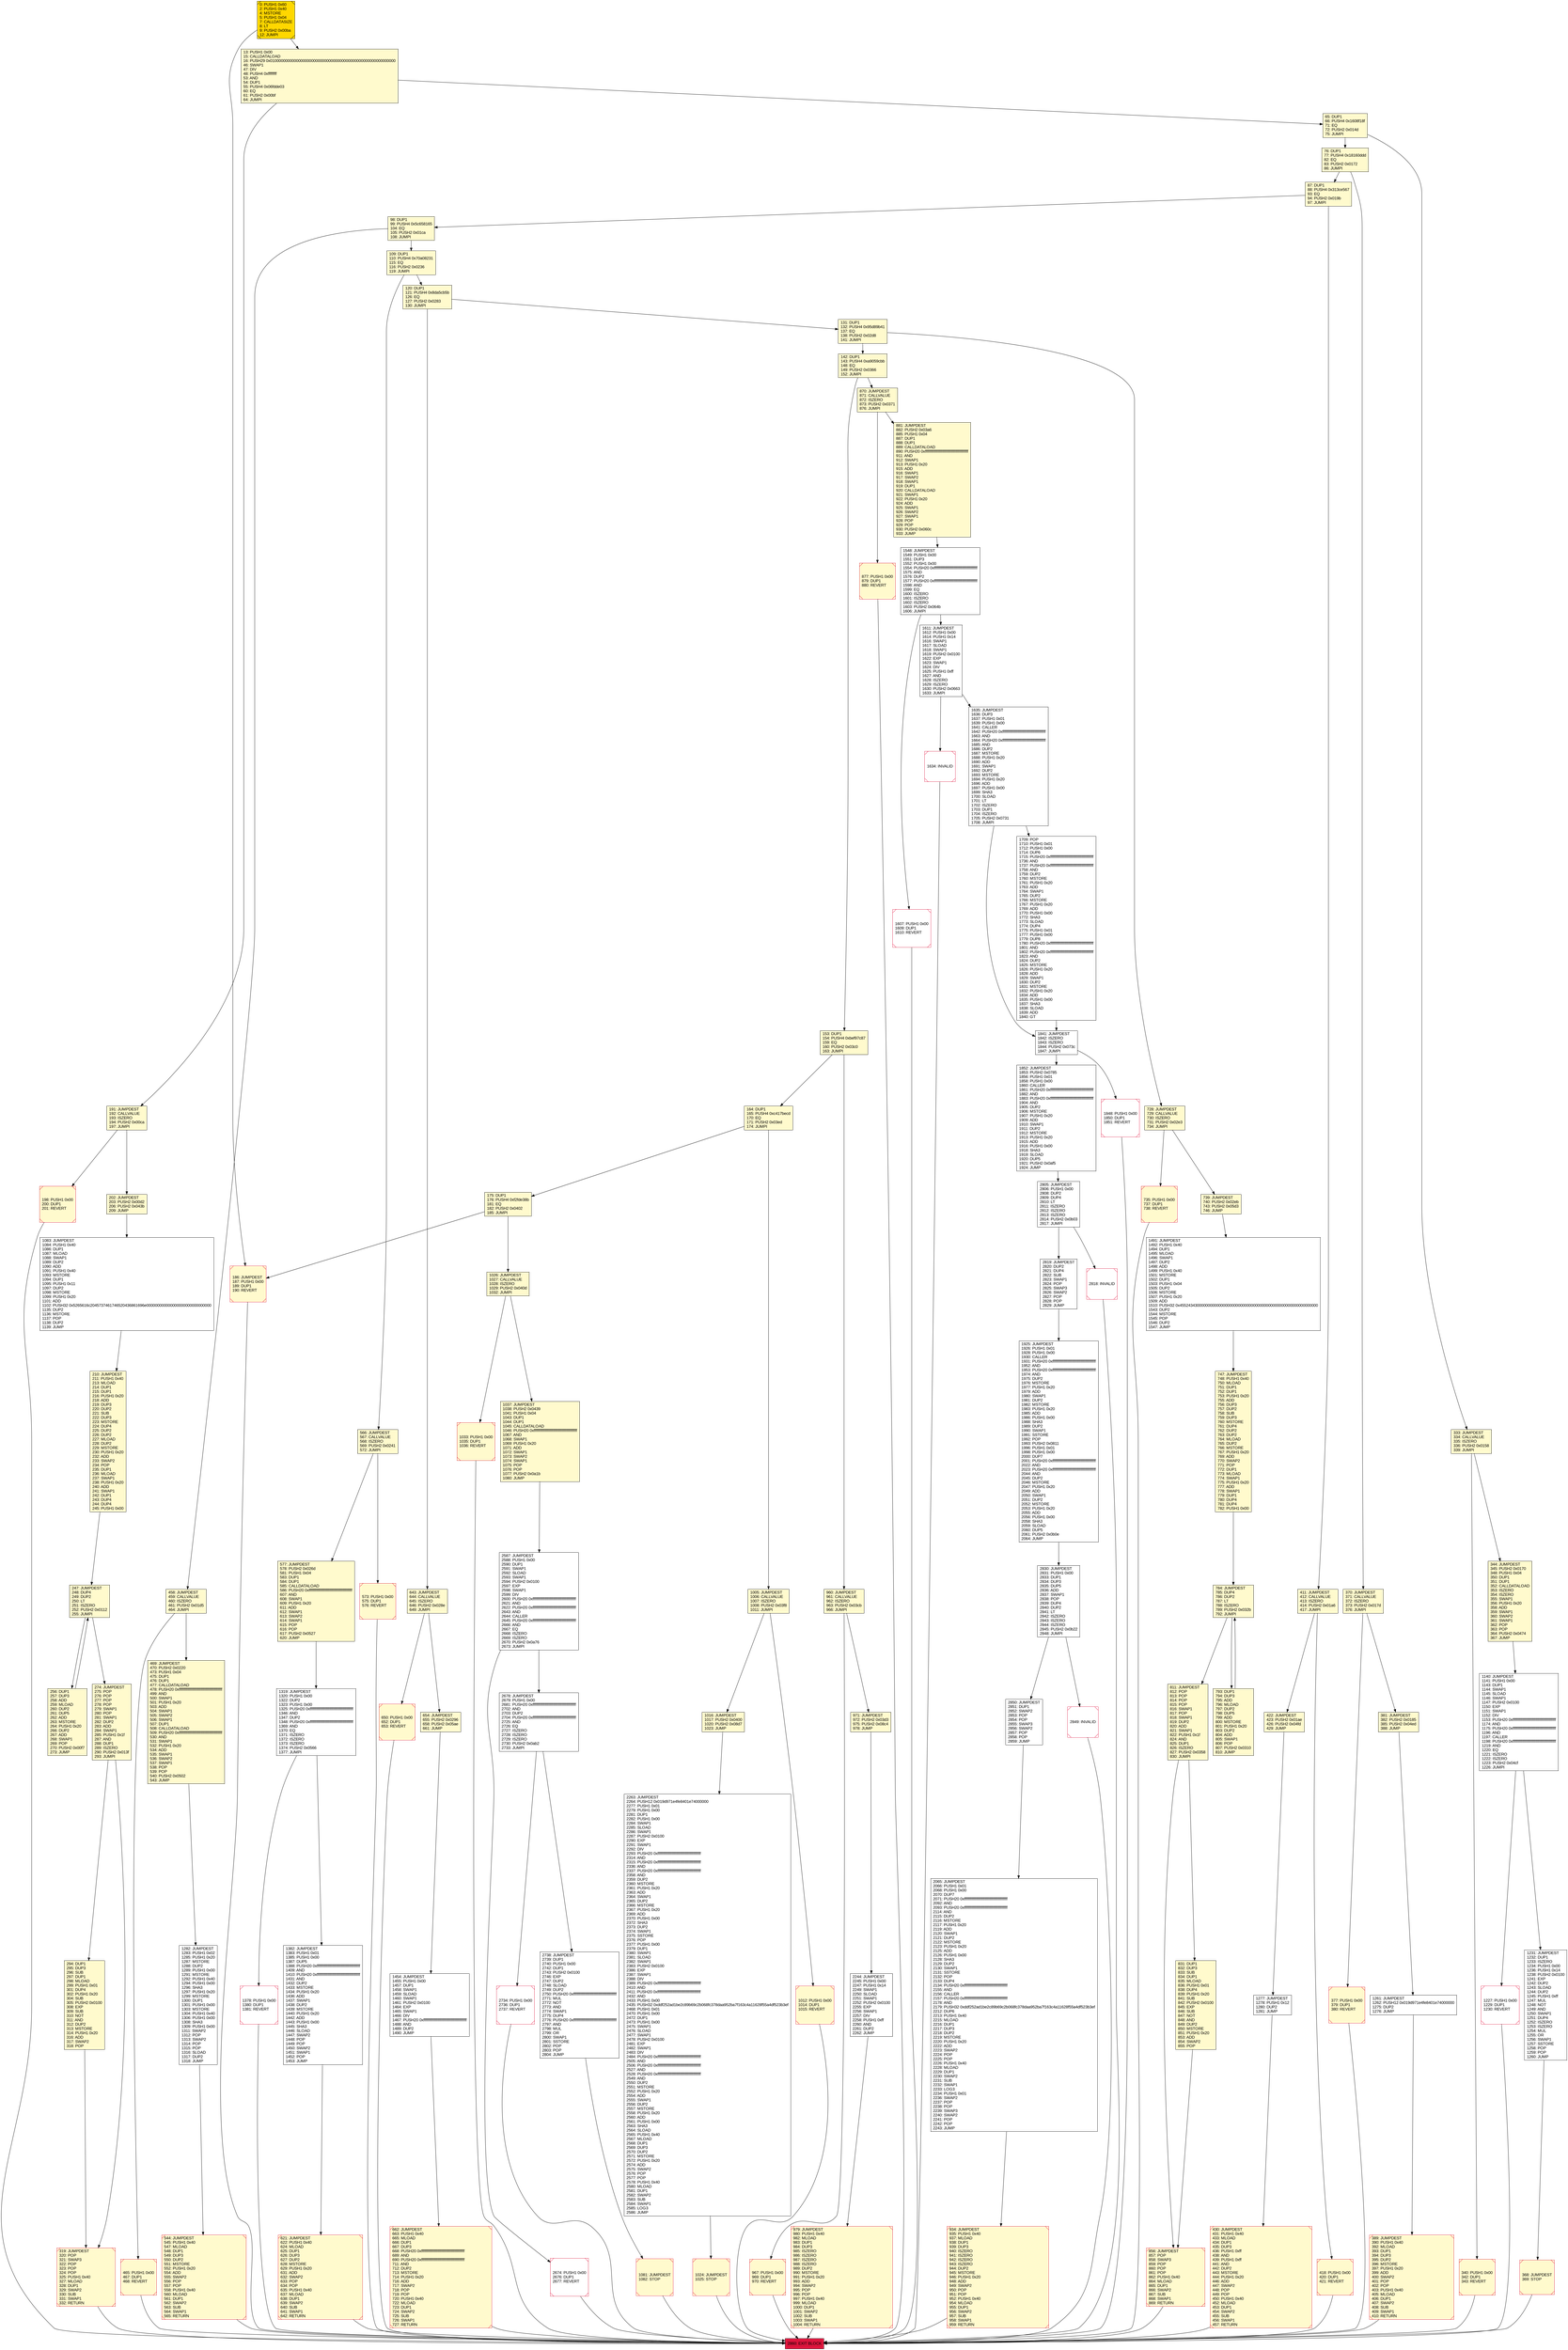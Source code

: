 digraph G {
bgcolor=transparent rankdir=UD;
node [shape=box style=filled color=black fillcolor=white fontname=arial fontcolor=black];
469 [label="469: JUMPDEST\l470: PUSH2 0x0220\l473: PUSH1 0x04\l475: DUP1\l476: DUP1\l477: CALLDATALOAD\l478: PUSH20 0xffffffffffffffffffffffffffffffffffffffff\l499: AND\l500: SWAP1\l501: PUSH1 0x20\l503: ADD\l504: SWAP1\l505: SWAP2\l506: SWAP1\l507: DUP1\l508: CALLDATALOAD\l509: PUSH20 0xffffffffffffffffffffffffffffffffffffffff\l530: AND\l531: SWAP1\l532: PUSH1 0x20\l534: ADD\l535: SWAP1\l536: SWAP2\l537: SWAP1\l538: POP\l539: POP\l540: PUSH2 0x0502\l543: JUMP\l" fillcolor=lemonchiffon ];
411 [label="411: JUMPDEST\l412: CALLVALUE\l413: ISZERO\l414: PUSH2 0x01a6\l417: JUMPI\l" fillcolor=lemonchiffon ];
418 [label="418: PUSH1 0x00\l420: DUP1\l421: REVERT\l" fillcolor=lemonchiffon shape=Msquare color=crimson ];
1491 [label="1491: JUMPDEST\l1492: PUSH1 0x40\l1494: DUP1\l1495: MLOAD\l1496: SWAP1\l1497: DUP2\l1498: ADD\l1499: PUSH1 0x40\l1501: MSTORE\l1502: DUP1\l1503: PUSH1 0x04\l1505: DUP2\l1506: MSTORE\l1507: PUSH1 0x20\l1509: ADD\l1510: PUSH32 0x4552434300000000000000000000000000000000000000000000000000000000\l1543: DUP2\l1544: MSTORE\l1545: POP\l1546: DUP2\l1547: JUMP\l" ];
153 [label="153: DUP1\l154: PUSH4 0xbef97c87\l159: EQ\l160: PUSH2 0x03c0\l163: JUMPI\l" fillcolor=lemonchiffon ];
2830 [label="2830: JUMPDEST\l2831: PUSH1 0x00\l2833: DUP1\l2834: DUP3\l2835: DUP5\l2836: ADD\l2837: SWAP1\l2838: POP\l2839: DUP4\l2840: DUP2\l2841: LT\l2842: ISZERO\l2843: ISZERO\l2844: ISZERO\l2845: PUSH2 0x0b22\l2848: JUMPI\l" ];
2734 [label="2734: PUSH1 0x00\l2736: DUP1\l2737: REVERT\l" shape=Msquare color=crimson ];
430 [label="430: JUMPDEST\l431: PUSH1 0x40\l433: MLOAD\l434: DUP1\l435: DUP3\l436: PUSH1 0xff\l438: AND\l439: PUSH1 0xff\l441: AND\l442: DUP2\l443: MSTORE\l444: PUSH1 0x20\l446: ADD\l447: SWAP2\l448: POP\l449: POP\l450: PUSH1 0x40\l452: MLOAD\l453: DUP1\l454: SWAP2\l455: SUB\l456: SWAP1\l457: RETURN\l" fillcolor=lemonchiffon shape=Msquare color=crimson ];
2244 [label="2244: JUMPDEST\l2245: PUSH1 0x00\l2247: PUSH1 0x14\l2249: SWAP1\l2250: SLOAD\l2251: SWAP1\l2252: PUSH2 0x0100\l2255: EXP\l2256: SWAP1\l2257: DIV\l2258: PUSH1 0xff\l2260: AND\l2261: DUP2\l2262: JUMP\l" ];
1635 [label="1635: JUMPDEST\l1636: DUP3\l1637: PUSH1 0x01\l1639: PUSH1 0x00\l1641: CALLER\l1642: PUSH20 0xffffffffffffffffffffffffffffffffffffffff\l1663: AND\l1664: PUSH20 0xffffffffffffffffffffffffffffffffffffffff\l1685: AND\l1686: DUP2\l1687: MSTORE\l1688: PUSH1 0x20\l1690: ADD\l1691: SWAP1\l1692: DUP2\l1693: MSTORE\l1694: PUSH1 0x20\l1696: ADD\l1697: PUSH1 0x00\l1699: SHA3\l1700: SLOAD\l1701: LT\l1702: ISZERO\l1703: DUP1\l1704: ISZERO\l1705: PUSH2 0x0731\l1708: JUMPI\l" ];
1548 [label="1548: JUMPDEST\l1549: PUSH1 0x00\l1551: DUP3\l1552: PUSH1 0x00\l1554: PUSH20 0xffffffffffffffffffffffffffffffffffffffff\l1575: AND\l1576: DUP2\l1577: PUSH20 0xffffffffffffffffffffffffffffffffffffffff\l1598: AND\l1599: EQ\l1600: ISZERO\l1601: ISZERO\l1602: ISZERO\l1603: PUSH2 0x064b\l1606: JUMPI\l" ];
1261 [label="1261: JUMPDEST\l1262: PUSH12 0x019d971e4fe8401e74000000\l1275: DUP2\l1276: JUMP\l" ];
247 [label="247: JUMPDEST\l248: DUP4\l249: DUP2\l250: LT\l251: ISZERO\l252: PUSH2 0x0112\l255: JUMPI\l" fillcolor=lemonchiffon ];
650 [label="650: PUSH1 0x00\l652: DUP1\l653: REVERT\l" fillcolor=lemonchiffon shape=Msquare color=crimson ];
2860 [label="2860: EXIT BLOCK\l" fillcolor=crimson ];
294 [label="294: DUP1\l295: DUP3\l296: SUB\l297: DUP1\l298: MLOAD\l299: PUSH1 0x01\l301: DUP4\l302: PUSH1 0x20\l304: SUB\l305: PUSH2 0x0100\l308: EXP\l309: SUB\l310: NOT\l311: AND\l312: DUP2\l313: MSTORE\l314: PUSH1 0x20\l316: ADD\l317: SWAP2\l318: POP\l" fillcolor=lemonchiffon ];
831 [label="831: DUP1\l832: DUP3\l833: SUB\l834: DUP1\l835: MLOAD\l836: PUSH1 0x01\l838: DUP4\l839: PUSH1 0x20\l841: SUB\l842: PUSH2 0x0100\l845: EXP\l846: SUB\l847: NOT\l848: AND\l849: DUP2\l850: MSTORE\l851: PUSH1 0x20\l853: ADD\l854: SWAP2\l855: POP\l" fillcolor=lemonchiffon ];
1005 [label="1005: JUMPDEST\l1006: CALLVALUE\l1007: ISZERO\l1008: PUSH2 0x03f8\l1011: JUMPI\l" fillcolor=lemonchiffon ];
1709 [label="1709: POP\l1710: PUSH1 0x01\l1712: PUSH1 0x00\l1714: DUP6\l1715: PUSH20 0xffffffffffffffffffffffffffffffffffffffff\l1736: AND\l1737: PUSH20 0xffffffffffffffffffffffffffffffffffffffff\l1758: AND\l1759: DUP2\l1760: MSTORE\l1761: PUSH1 0x20\l1763: ADD\l1764: SWAP1\l1765: DUP2\l1766: MSTORE\l1767: PUSH1 0x20\l1769: ADD\l1770: PUSH1 0x00\l1772: SHA3\l1773: SLOAD\l1774: DUP4\l1775: PUSH1 0x01\l1777: PUSH1 0x00\l1779: DUP8\l1780: PUSH20 0xffffffffffffffffffffffffffffffffffffffff\l1801: AND\l1802: PUSH20 0xffffffffffffffffffffffffffffffffffffffff\l1823: AND\l1824: DUP2\l1825: MSTORE\l1826: PUSH1 0x20\l1828: ADD\l1829: SWAP1\l1830: DUP2\l1831: MSTORE\l1832: PUSH1 0x20\l1834: ADD\l1835: PUSH1 0x00\l1837: SHA3\l1838: SLOAD\l1839: ADD\l1840: GT\l" ];
389 [label="389: JUMPDEST\l390: PUSH1 0x40\l392: MLOAD\l393: DUP1\l394: DUP3\l395: DUP2\l396: MSTORE\l397: PUSH1 0x20\l399: ADD\l400: SWAP2\l401: POP\l402: POP\l403: PUSH1 0x40\l405: MLOAD\l406: DUP1\l407: SWAP2\l408: SUB\l409: SWAP1\l410: RETURN\l" fillcolor=lemonchiffon shape=Msquare color=crimson ];
333 [label="333: JUMPDEST\l334: CALLVALUE\l335: ISZERO\l336: PUSH2 0x0158\l339: JUMPI\l" fillcolor=lemonchiffon ];
175 [label="175: DUP1\l176: PUSH4 0xf2fde38b\l181: EQ\l182: PUSH2 0x0402\l185: JUMPI\l" fillcolor=lemonchiffon ];
2819 [label="2819: JUMPDEST\l2820: DUP2\l2821: DUP4\l2822: SUB\l2823: SWAP1\l2824: POP\l2825: SWAP3\l2826: SWAP2\l2827: POP\l2828: POP\l2829: JUMP\l" ];
654 [label="654: JUMPDEST\l655: PUSH2 0x0296\l658: PUSH2 0x05ae\l661: JUMP\l" fillcolor=lemonchiffon ];
191 [label="191: JUMPDEST\l192: CALLVALUE\l193: ISZERO\l194: PUSH2 0x00ca\l197: JUMPI\l" fillcolor=lemonchiffon ];
65 [label="65: DUP1\l66: PUSH4 0x1608f18f\l71: EQ\l72: PUSH2 0x014d\l75: JUMPI\l" fillcolor=lemonchiffon ];
1140 [label="1140: JUMPDEST\l1141: PUSH1 0x00\l1143: DUP1\l1144: SWAP1\l1145: SLOAD\l1146: SWAP1\l1147: PUSH2 0x0100\l1150: EXP\l1151: SWAP1\l1152: DIV\l1153: PUSH20 0xffffffffffffffffffffffffffffffffffffffff\l1174: AND\l1175: PUSH20 0xffffffffffffffffffffffffffffffffffffffff\l1196: AND\l1197: CALLER\l1198: PUSH20 0xffffffffffffffffffffffffffffffffffffffff\l1219: AND\l1220: EQ\l1221: ISZERO\l1222: ISZERO\l1223: PUSH2 0x04cf\l1226: JUMPI\l" ];
2738 [label="2738: JUMPDEST\l2739: DUP1\l2740: PUSH1 0x00\l2742: DUP1\l2743: PUSH2 0x0100\l2746: EXP\l2747: DUP2\l2748: SLOAD\l2749: DUP2\l2750: PUSH20 0xffffffffffffffffffffffffffffffffffffffff\l2771: MUL\l2772: NOT\l2773: AND\l2774: SWAP1\l2775: DUP4\l2776: PUSH20 0xffffffffffffffffffffffffffffffffffffffff\l2797: AND\l2798: MUL\l2799: OR\l2800: SWAP1\l2801: SSTORE\l2802: POP\l2803: POP\l2804: JUMP\l" ];
2850 [label="2850: JUMPDEST\l2851: DUP1\l2852: SWAP2\l2853: POP\l2854: POP\l2855: SWAP3\l2856: SWAP2\l2857: POP\l2858: POP\l2859: JUMP\l" ];
422 [label="422: JUMPDEST\l423: PUSH2 0x01ae\l426: PUSH2 0x04fd\l429: JUMP\l" fillcolor=lemonchiffon ];
274 [label="274: JUMPDEST\l275: POP\l276: POP\l277: POP\l278: POP\l279: SWAP1\l280: POP\l281: SWAP1\l282: DUP2\l283: ADD\l284: SWAP1\l285: PUSH1 0x1f\l287: AND\l288: DUP1\l289: ISZERO\l290: PUSH2 0x013f\l293: JUMPI\l" fillcolor=lemonchiffon ];
881 [label="881: JUMPDEST\l882: PUSH2 0x03a6\l885: PUSH1 0x04\l887: DUP1\l888: DUP1\l889: CALLDATALOAD\l890: PUSH20 0xffffffffffffffffffffffffffffffffffffffff\l911: AND\l912: SWAP1\l913: PUSH1 0x20\l915: ADD\l916: SWAP1\l917: SWAP2\l918: SWAP1\l919: DUP1\l920: CALLDATALOAD\l921: SWAP1\l922: PUSH1 0x20\l924: ADD\l925: SWAP1\l926: SWAP2\l927: SWAP1\l928: POP\l929: POP\l930: PUSH2 0x060c\l933: JUMP\l" fillcolor=lemonchiffon ];
2587 [label="2587: JUMPDEST\l2588: PUSH1 0x00\l2590: DUP1\l2591: SWAP1\l2592: SLOAD\l2593: SWAP1\l2594: PUSH2 0x0100\l2597: EXP\l2598: SWAP1\l2599: DIV\l2600: PUSH20 0xffffffffffffffffffffffffffffffffffffffff\l2621: AND\l2622: PUSH20 0xffffffffffffffffffffffffffffffffffffffff\l2643: AND\l2644: CALLER\l2645: PUSH20 0xffffffffffffffffffffffffffffffffffffffff\l2666: AND\l2667: EQ\l2668: ISZERO\l2669: ISZERO\l2670: PUSH2 0x0a76\l2673: JUMPI\l" ];
1012 [label="1012: PUSH1 0x00\l1014: DUP1\l1015: REVERT\l" fillcolor=lemonchiffon shape=Msquare color=crimson ];
747 [label="747: JUMPDEST\l748: PUSH1 0x40\l750: MLOAD\l751: DUP1\l752: DUP1\l753: PUSH1 0x20\l755: ADD\l756: DUP3\l757: DUP2\l758: SUB\l759: DUP3\l760: MSTORE\l761: DUP4\l762: DUP2\l763: DUP2\l764: MLOAD\l765: DUP2\l766: MSTORE\l767: PUSH1 0x20\l769: ADD\l770: SWAP2\l771: POP\l772: DUP1\l773: MLOAD\l774: SWAP1\l775: PUSH1 0x20\l777: ADD\l778: SWAP1\l779: DUP1\l780: DUP4\l781: DUP4\l782: PUSH1 0x00\l" fillcolor=lemonchiffon ];
210 [label="210: JUMPDEST\l211: PUSH1 0x40\l213: MLOAD\l214: DUP1\l215: DUP1\l216: PUSH1 0x20\l218: ADD\l219: DUP3\l220: DUP2\l221: SUB\l222: DUP3\l223: MSTORE\l224: DUP4\l225: DUP2\l226: DUP2\l227: MLOAD\l228: DUP2\l229: MSTORE\l230: PUSH1 0x20\l232: ADD\l233: SWAP2\l234: POP\l235: DUP1\l236: MLOAD\l237: SWAP1\l238: PUSH1 0x20\l240: ADD\l241: SWAP1\l242: DUP1\l243: DUP4\l244: DUP4\l245: PUSH1 0x00\l" fillcolor=lemonchiffon ];
131 [label="131: DUP1\l132: PUSH4 0x95d89b41\l137: EQ\l138: PUSH2 0x02d8\l141: JUMPI\l" fillcolor=lemonchiffon ];
967 [label="967: PUSH1 0x00\l969: DUP1\l970: REVERT\l" fillcolor=lemonchiffon shape=Msquare color=crimson ];
643 [label="643: JUMPDEST\l644: CALLVALUE\l645: ISZERO\l646: PUSH2 0x028e\l649: JUMPI\l" fillcolor=lemonchiffon ];
198 [label="198: PUSH1 0x00\l200: DUP1\l201: REVERT\l" fillcolor=lemonchiffon shape=Msquare color=crimson ];
98 [label="98: DUP1\l99: PUSH4 0x5c658165\l104: EQ\l105: PUSH2 0x01ca\l108: JUMPI\l" fillcolor=lemonchiffon ];
784 [label="784: JUMPDEST\l785: DUP4\l786: DUP2\l787: LT\l788: ISZERO\l789: PUSH2 0x032b\l792: JUMPI\l" fillcolor=lemonchiffon ];
1227 [label="1227: PUSH1 0x00\l1229: DUP1\l1230: REVERT\l" shape=Msquare color=crimson ];
870 [label="870: JUMPDEST\l871: CALLVALUE\l872: ISZERO\l873: PUSH2 0x0371\l876: JUMPI\l" fillcolor=lemonchiffon ];
465 [label="465: PUSH1 0x00\l467: DUP1\l468: REVERT\l" fillcolor=lemonchiffon shape=Msquare color=crimson ];
1277 [label="1277: JUMPDEST\l1278: PUSH1 0x12\l1280: DUP2\l1281: JUMP\l" ];
1026 [label="1026: JUMPDEST\l1027: CALLVALUE\l1028: ISZERO\l1029: PUSH2 0x040d\l1032: JUMPI\l" fillcolor=lemonchiffon ];
1852 [label="1852: JUMPDEST\l1853: PUSH2 0x0785\l1856: PUSH1 0x01\l1858: PUSH1 0x00\l1860: CALLER\l1861: PUSH20 0xffffffffffffffffffffffffffffffffffffffff\l1882: AND\l1883: PUSH20 0xffffffffffffffffffffffffffffffffffffffff\l1904: AND\l1905: DUP2\l1906: MSTORE\l1907: PUSH1 0x20\l1909: ADD\l1910: SWAP1\l1911: DUP2\l1912: MSTORE\l1913: PUSH1 0x20\l1915: ADD\l1916: PUSH1 0x00\l1918: SHA3\l1919: SLOAD\l1920: DUP5\l1921: PUSH2 0x0af5\l1924: JUMP\l" ];
164 [label="164: DUP1\l165: PUSH4 0xc417becd\l170: EQ\l171: PUSH2 0x03ed\l174: JUMPI\l" fillcolor=lemonchiffon ];
1611 [label="1611: JUMPDEST\l1612: PUSH1 0x00\l1614: PUSH1 0x14\l1616: SWAP1\l1617: SLOAD\l1618: SWAP1\l1619: PUSH2 0x0100\l1622: EXP\l1623: SWAP1\l1624: DIV\l1625: PUSH1 0xff\l1627: AND\l1628: ISZERO\l1629: ISZERO\l1630: PUSH2 0x0663\l1633: JUMPI\l" ];
811 [label="811: JUMPDEST\l812: POP\l813: POP\l814: POP\l815: POP\l816: SWAP1\l817: POP\l818: SWAP1\l819: DUP2\l820: ADD\l821: SWAP1\l822: PUSH1 0x1f\l824: AND\l825: DUP1\l826: ISZERO\l827: PUSH2 0x0358\l830: JUMPI\l" fillcolor=lemonchiffon ];
735 [label="735: PUSH1 0x00\l737: DUP1\l738: REVERT\l" fillcolor=lemonchiffon shape=Msquare color=crimson ];
1083 [label="1083: JUMPDEST\l1084: PUSH1 0x40\l1086: DUP1\l1087: MLOAD\l1088: SWAP1\l1089: DUP2\l1090: ADD\l1091: PUSH1 0x40\l1093: MSTORE\l1094: DUP1\l1095: PUSH1 0x11\l1097: DUP2\l1098: MSTORE\l1099: PUSH1 0x20\l1101: ADD\l1102: PUSH32 0x5265616c2045737461746520436861696e000000000000000000000000000000\l1135: DUP2\l1136: MSTORE\l1137: POP\l1138: DUP2\l1139: JUMP\l" ];
120 [label="120: DUP1\l121: PUSH4 0x8da5cb5b\l126: EQ\l127: PUSH2 0x0283\l130: JUMPI\l" fillcolor=lemonchiffon ];
1319 [label="1319: JUMPDEST\l1320: PUSH1 0x00\l1322: DUP2\l1323: PUSH1 0x00\l1325: PUSH20 0xffffffffffffffffffffffffffffffffffffffff\l1346: AND\l1347: DUP2\l1348: PUSH20 0xffffffffffffffffffffffffffffffffffffffff\l1369: AND\l1370: EQ\l1371: ISZERO\l1372: ISZERO\l1373: ISZERO\l1374: PUSH2 0x0566\l1377: JUMPI\l" ];
960 [label="960: JUMPDEST\l961: CALLVALUE\l962: ISZERO\l963: PUSH2 0x03cb\l966: JUMPI\l" fillcolor=lemonchiffon ];
544 [label="544: JUMPDEST\l545: PUSH1 0x40\l547: MLOAD\l548: DUP1\l549: DUP3\l550: DUP2\l551: MSTORE\l552: PUSH1 0x20\l554: ADD\l555: SWAP2\l556: POP\l557: POP\l558: PUSH1 0x40\l560: MLOAD\l561: DUP1\l562: SWAP2\l563: SUB\l564: SWAP1\l565: RETURN\l" fillcolor=lemonchiffon shape=Msquare color=crimson ];
256 [label="256: DUP1\l257: DUP3\l258: ADD\l259: MLOAD\l260: DUP2\l261: DUP5\l262: ADD\l263: MSTORE\l264: PUSH1 0x20\l266: DUP2\l267: ADD\l268: SWAP1\l269: POP\l270: PUSH2 0x00f7\l273: JUMP\l" fillcolor=lemonchiffon ];
1024 [label="1024: JUMPDEST\l1025: STOP\l" fillcolor=lemonchiffon shape=Msquare color=crimson ];
1454 [label="1454: JUMPDEST\l1455: PUSH1 0x00\l1457: DUP1\l1458: SWAP1\l1459: SLOAD\l1460: SWAP1\l1461: PUSH2 0x0100\l1464: EXP\l1465: SWAP1\l1466: DIV\l1467: PUSH20 0xffffffffffffffffffffffffffffffffffffffff\l1488: AND\l1489: DUP2\l1490: JUMP\l" ];
1848 [label="1848: PUSH1 0x00\l1850: DUP1\l1851: REVERT\l" shape=Msquare color=crimson ];
934 [label="934: JUMPDEST\l935: PUSH1 0x40\l937: MLOAD\l938: DUP1\l939: DUP3\l940: ISZERO\l941: ISZERO\l942: ISZERO\l943: ISZERO\l944: DUP2\l945: MSTORE\l946: PUSH1 0x20\l948: ADD\l949: SWAP2\l950: POP\l951: POP\l952: PUSH1 0x40\l954: MLOAD\l955: DUP1\l956: SWAP2\l957: SUB\l958: SWAP1\l959: RETURN\l" fillcolor=lemonchiffon shape=Msquare color=crimson ];
381 [label="381: JUMPDEST\l382: PUSH2 0x0185\l385: PUSH2 0x04ed\l388: JUMP\l" fillcolor=lemonchiffon ];
573 [label="573: PUSH1 0x00\l575: DUP1\l576: REVERT\l" fillcolor=lemonchiffon shape=Msquare color=crimson ];
2849 [label="2849: INVALID\l" shape=Msquare color=crimson ];
2805 [label="2805: JUMPDEST\l2806: PUSH1 0x00\l2808: DUP2\l2809: DUP4\l2810: LT\l2811: ISZERO\l2812: ISZERO\l2813: ISZERO\l2814: PUSH2 0x0b03\l2817: JUMPI\l" ];
319 [label="319: JUMPDEST\l320: POP\l321: SWAP3\l322: POP\l323: POP\l324: POP\l325: PUSH1 0x40\l327: MLOAD\l328: DUP1\l329: SWAP2\l330: SUB\l331: SWAP1\l332: RETURN\l" fillcolor=lemonchiffon shape=Msquare color=crimson ];
1033 [label="1033: PUSH1 0x00\l1035: DUP1\l1036: REVERT\l" fillcolor=lemonchiffon shape=Msquare color=crimson ];
2065 [label="2065: JUMPDEST\l2066: PUSH1 0x01\l2068: PUSH1 0x00\l2070: DUP7\l2071: PUSH20 0xffffffffffffffffffffffffffffffffffffffff\l2092: AND\l2093: PUSH20 0xffffffffffffffffffffffffffffffffffffffff\l2114: AND\l2115: DUP2\l2116: MSTORE\l2117: PUSH1 0x20\l2119: ADD\l2120: SWAP1\l2121: DUP2\l2122: MSTORE\l2123: PUSH1 0x20\l2125: ADD\l2126: PUSH1 0x00\l2128: SHA3\l2129: DUP2\l2130: SWAP1\l2131: SSTORE\l2132: POP\l2133: DUP4\l2134: PUSH20 0xffffffffffffffffffffffffffffffffffffffff\l2155: AND\l2156: CALLER\l2157: PUSH20 0xffffffffffffffffffffffffffffffffffffffff\l2178: AND\l2179: PUSH32 0xddf252ad1be2c89b69c2b068fc378daa952ba7f163c4a11628f55a4df523b3ef\l2212: DUP6\l2213: PUSH1 0x40\l2215: MLOAD\l2216: DUP1\l2217: DUP3\l2218: DUP2\l2219: MSTORE\l2220: PUSH1 0x20\l2222: ADD\l2223: SWAP2\l2224: POP\l2225: POP\l2226: PUSH1 0x40\l2228: MLOAD\l2229: DUP1\l2230: SWAP2\l2231: SUB\l2232: SWAP1\l2233: LOG3\l2234: PUSH1 0x01\l2236: SWAP2\l2237: POP\l2238: POP\l2239: SWAP3\l2240: SWAP2\l2241: POP\l2242: POP\l2243: JUMP\l" ];
1081 [label="1081: JUMPDEST\l1082: STOP\l" fillcolor=lemonchiffon shape=Msquare color=crimson ];
1231 [label="1231: JUMPDEST\l1232: DUP1\l1233: ISZERO\l1234: PUSH1 0x00\l1236: PUSH1 0x14\l1238: PUSH2 0x0100\l1241: EXP\l1242: DUP2\l1243: SLOAD\l1244: DUP2\l1245: PUSH1 0xff\l1247: MUL\l1248: NOT\l1249: AND\l1250: SWAP1\l1251: DUP4\l1252: ISZERO\l1253: ISZERO\l1254: MUL\l1255: OR\l1256: SWAP1\l1257: SSTORE\l1258: POP\l1259: POP\l1260: JUMP\l" ];
566 [label="566: JUMPDEST\l567: CALLVALUE\l568: ISZERO\l569: PUSH2 0x0241\l572: JUMPI\l" fillcolor=lemonchiffon ];
13 [label="13: PUSH1 0x00\l15: CALLDATALOAD\l16: PUSH29 0x0100000000000000000000000000000000000000000000000000000000\l46: SWAP1\l47: DIV\l48: PUSH4 0xffffffff\l53: AND\l54: DUP1\l55: PUSH4 0x06fdde03\l60: EQ\l61: PUSH2 0x00bf\l64: JUMPI\l" fillcolor=lemonchiffon ];
87 [label="87: DUP1\l88: PUSH4 0x313ce567\l93: EQ\l94: PUSH2 0x019b\l97: JUMPI\l" fillcolor=lemonchiffon ];
739 [label="739: JUMPDEST\l740: PUSH2 0x02eb\l743: PUSH2 0x05d3\l746: JUMP\l" fillcolor=lemonchiffon ];
2818 [label="2818: INVALID\l" shape=Msquare color=crimson ];
186 [label="186: JUMPDEST\l187: PUSH1 0x00\l189: DUP1\l190: REVERT\l" fillcolor=lemonchiffon shape=Msquare color=crimson ];
1282 [label="1282: JUMPDEST\l1283: PUSH1 0x02\l1285: PUSH1 0x20\l1287: MSTORE\l1288: DUP2\l1289: PUSH1 0x00\l1291: MSTORE\l1292: PUSH1 0x40\l1294: PUSH1 0x00\l1296: SHA3\l1297: PUSH1 0x20\l1299: MSTORE\l1300: DUP1\l1301: PUSH1 0x00\l1303: MSTORE\l1304: PUSH1 0x40\l1306: PUSH1 0x00\l1308: SHA3\l1309: PUSH1 0x00\l1311: SWAP2\l1312: POP\l1313: SWAP2\l1314: POP\l1315: POP\l1316: SLOAD\l1317: DUP2\l1318: JUMP\l" ];
856 [label="856: JUMPDEST\l857: POP\l858: SWAP3\l859: POP\l860: POP\l861: POP\l862: PUSH1 0x40\l864: MLOAD\l865: DUP1\l866: SWAP2\l867: SUB\l868: SWAP1\l869: RETURN\l" fillcolor=lemonchiffon shape=Msquare color=crimson ];
1378 [label="1378: PUSH1 0x00\l1380: DUP1\l1381: REVERT\l" shape=Msquare color=crimson ];
662 [label="662: JUMPDEST\l663: PUSH1 0x40\l665: MLOAD\l666: DUP1\l667: DUP3\l668: PUSH20 0xffffffffffffffffffffffffffffffffffffffff\l689: AND\l690: PUSH20 0xffffffffffffffffffffffffffffffffffffffff\l711: AND\l712: DUP2\l713: MSTORE\l714: PUSH1 0x20\l716: ADD\l717: SWAP2\l718: POP\l719: POP\l720: PUSH1 0x40\l722: MLOAD\l723: DUP1\l724: SWAP2\l725: SUB\l726: SWAP1\l727: RETURN\l" fillcolor=lemonchiffon shape=Msquare color=crimson ];
1841 [label="1841: JUMPDEST\l1842: ISZERO\l1843: ISZERO\l1844: PUSH2 0x073c\l1847: JUMPI\l" ];
728 [label="728: JUMPDEST\l729: CALLVALUE\l730: ISZERO\l731: PUSH2 0x02e3\l734: JUMPI\l" fillcolor=lemonchiffon ];
2678 [label="2678: JUMPDEST\l2679: PUSH1 0x00\l2681: PUSH20 0xffffffffffffffffffffffffffffffffffffffff\l2702: AND\l2703: DUP2\l2704: PUSH20 0xffffffffffffffffffffffffffffffffffffffff\l2725: AND\l2726: EQ\l2727: ISZERO\l2728: ISZERO\l2729: ISZERO\l2730: PUSH2 0x0ab2\l2733: JUMPI\l" ];
877 [label="877: PUSH1 0x00\l879: DUP1\l880: REVERT\l" fillcolor=lemonchiffon shape=Msquare color=crimson ];
1925 [label="1925: JUMPDEST\l1926: PUSH1 0x01\l1928: PUSH1 0x00\l1930: CALLER\l1931: PUSH20 0xffffffffffffffffffffffffffffffffffffffff\l1952: AND\l1953: PUSH20 0xffffffffffffffffffffffffffffffffffffffff\l1974: AND\l1975: DUP2\l1976: MSTORE\l1977: PUSH1 0x20\l1979: ADD\l1980: SWAP1\l1981: DUP2\l1982: MSTORE\l1983: PUSH1 0x20\l1985: ADD\l1986: PUSH1 0x00\l1988: SHA3\l1989: DUP2\l1990: SWAP1\l1991: SSTORE\l1992: POP\l1993: PUSH2 0x0811\l1996: PUSH1 0x01\l1998: PUSH1 0x00\l2000: DUP7\l2001: PUSH20 0xffffffffffffffffffffffffffffffffffffffff\l2022: AND\l2023: PUSH20 0xffffffffffffffffffffffffffffffffffffffff\l2044: AND\l2045: DUP2\l2046: MSTORE\l2047: PUSH1 0x20\l2049: ADD\l2050: SWAP1\l2051: DUP2\l2052: MSTORE\l2053: PUSH1 0x20\l2055: ADD\l2056: PUSH1 0x00\l2058: SHA3\l2059: SLOAD\l2060: DUP5\l2061: PUSH2 0x0b0e\l2064: JUMP\l" ];
1382 [label="1382: JUMPDEST\l1383: PUSH1 0x01\l1385: PUSH1 0x00\l1387: DUP5\l1388: PUSH20 0xffffffffffffffffffffffffffffffffffffffff\l1409: AND\l1410: PUSH20 0xffffffffffffffffffffffffffffffffffffffff\l1431: AND\l1432: DUP2\l1433: MSTORE\l1434: PUSH1 0x20\l1436: ADD\l1437: SWAP1\l1438: DUP2\l1439: MSTORE\l1440: PUSH1 0x20\l1442: ADD\l1443: PUSH1 0x00\l1445: SHA3\l1446: SLOAD\l1447: SWAP2\l1448: POP\l1449: POP\l1450: SWAP2\l1451: SWAP1\l1452: POP\l1453: JUMP\l" ];
1016 [label="1016: JUMPDEST\l1017: PUSH2 0x0400\l1020: PUSH2 0x08d7\l1023: JUMP\l" fillcolor=lemonchiffon ];
2674 [label="2674: PUSH1 0x00\l2676: DUP1\l2677: REVERT\l" shape=Msquare color=crimson ];
76 [label="76: DUP1\l77: PUSH4 0x18160ddd\l82: EQ\l83: PUSH2 0x0172\l86: JUMPI\l" fillcolor=lemonchiffon ];
377 [label="377: PUSH1 0x00\l379: DUP1\l380: REVERT\l" fillcolor=lemonchiffon shape=Msquare color=crimson ];
1634 [label="1634: INVALID\l" shape=Msquare color=crimson ];
621 [label="621: JUMPDEST\l622: PUSH1 0x40\l624: MLOAD\l625: DUP1\l626: DUP3\l627: DUP2\l628: MSTORE\l629: PUSH1 0x20\l631: ADD\l632: SWAP2\l633: POP\l634: POP\l635: PUSH1 0x40\l637: MLOAD\l638: DUP1\l639: SWAP2\l640: SUB\l641: SWAP1\l642: RETURN\l" fillcolor=lemonchiffon shape=Msquare color=crimson ];
971 [label="971: JUMPDEST\l972: PUSH2 0x03d3\l975: PUSH2 0x08c4\l978: JUMP\l" fillcolor=lemonchiffon ];
1037 [label="1037: JUMPDEST\l1038: PUSH2 0x0439\l1041: PUSH1 0x04\l1043: DUP1\l1044: DUP1\l1045: CALLDATALOAD\l1046: PUSH20 0xffffffffffffffffffffffffffffffffffffffff\l1067: AND\l1068: SWAP1\l1069: PUSH1 0x20\l1071: ADD\l1072: SWAP1\l1073: SWAP2\l1074: SWAP1\l1075: POP\l1076: POP\l1077: PUSH2 0x0a1b\l1080: JUMP\l" fillcolor=lemonchiffon ];
370 [label="370: JUMPDEST\l371: CALLVALUE\l372: ISZERO\l373: PUSH2 0x017d\l376: JUMPI\l" fillcolor=lemonchiffon ];
142 [label="142: DUP1\l143: PUSH4 0xa9059cbb\l148: EQ\l149: PUSH2 0x0366\l152: JUMPI\l" fillcolor=lemonchiffon ];
368 [label="368: JUMPDEST\l369: STOP\l" fillcolor=lemonchiffon shape=Msquare color=crimson ];
793 [label="793: DUP1\l794: DUP3\l795: ADD\l796: MLOAD\l797: DUP2\l798: DUP5\l799: ADD\l800: MSTORE\l801: PUSH1 0x20\l803: DUP2\l804: ADD\l805: SWAP1\l806: POP\l807: PUSH2 0x0310\l810: JUMP\l" fillcolor=lemonchiffon ];
1607 [label="1607: PUSH1 0x00\l1609: DUP1\l1610: REVERT\l" shape=Msquare color=crimson ];
0 [label="0: PUSH1 0x60\l2: PUSH1 0x40\l4: MSTORE\l5: PUSH1 0x04\l7: CALLDATASIZE\l8: LT\l9: PUSH2 0x00ba\l12: JUMPI\l" fillcolor=lemonchiffon shape=Msquare fillcolor=gold ];
577 [label="577: JUMPDEST\l578: PUSH2 0x026d\l581: PUSH1 0x04\l583: DUP1\l584: DUP1\l585: CALLDATALOAD\l586: PUSH20 0xffffffffffffffffffffffffffffffffffffffff\l607: AND\l608: SWAP1\l609: PUSH1 0x20\l611: ADD\l612: SWAP1\l613: SWAP2\l614: SWAP1\l615: POP\l616: POP\l617: PUSH2 0x0527\l620: JUMP\l" fillcolor=lemonchiffon ];
2263 [label="2263: JUMPDEST\l2264: PUSH12 0x019d971e4fe8401e74000000\l2277: PUSH1 0x01\l2279: PUSH1 0x00\l2281: DUP1\l2282: PUSH1 0x00\l2284: SWAP1\l2285: SLOAD\l2286: SWAP1\l2287: PUSH2 0x0100\l2290: EXP\l2291: SWAP1\l2292: DIV\l2293: PUSH20 0xffffffffffffffffffffffffffffffffffffffff\l2314: AND\l2315: PUSH20 0xffffffffffffffffffffffffffffffffffffffff\l2336: AND\l2337: PUSH20 0xffffffffffffffffffffffffffffffffffffffff\l2358: AND\l2359: DUP2\l2360: MSTORE\l2361: PUSH1 0x20\l2363: ADD\l2364: SWAP1\l2365: DUP2\l2366: MSTORE\l2367: PUSH1 0x20\l2369: ADD\l2370: PUSH1 0x00\l2372: SHA3\l2373: DUP2\l2374: SWAP1\l2375: SSTORE\l2376: POP\l2377: PUSH1 0x00\l2379: DUP1\l2380: SWAP1\l2381: SLOAD\l2382: SWAP1\l2383: PUSH2 0x0100\l2386: EXP\l2387: SWAP1\l2388: DIV\l2389: PUSH20 0xffffffffffffffffffffffffffffffffffffffff\l2410: AND\l2411: PUSH20 0xffffffffffffffffffffffffffffffffffffffff\l2432: AND\l2433: PUSH1 0x00\l2435: PUSH32 0xddf252ad1be2c89b69c2b068fc378daa952ba7f163c4a11628f55a4df523b3ef\l2468: PUSH1 0x01\l2470: PUSH1 0x00\l2472: DUP1\l2473: PUSH1 0x00\l2475: SWAP1\l2476: SLOAD\l2477: SWAP1\l2478: PUSH2 0x0100\l2481: EXP\l2482: SWAP1\l2483: DIV\l2484: PUSH20 0xffffffffffffffffffffffffffffffffffffffff\l2505: AND\l2506: PUSH20 0xffffffffffffffffffffffffffffffffffffffff\l2527: AND\l2528: PUSH20 0xffffffffffffffffffffffffffffffffffffffff\l2549: AND\l2550: DUP2\l2551: MSTORE\l2552: PUSH1 0x20\l2554: ADD\l2555: SWAP1\l2556: DUP2\l2557: MSTORE\l2558: PUSH1 0x20\l2560: ADD\l2561: PUSH1 0x00\l2563: SHA3\l2564: SLOAD\l2565: PUSH1 0x40\l2567: MLOAD\l2568: DUP1\l2569: DUP3\l2570: DUP2\l2571: MSTORE\l2572: PUSH1 0x20\l2574: ADD\l2575: SWAP2\l2576: POP\l2577: POP\l2578: PUSH1 0x40\l2580: MLOAD\l2581: DUP1\l2582: SWAP2\l2583: SUB\l2584: SWAP1\l2585: LOG3\l2586: JUMP\l" ];
979 [label="979: JUMPDEST\l980: PUSH1 0x40\l982: MLOAD\l983: DUP1\l984: DUP3\l985: ISZERO\l986: ISZERO\l987: ISZERO\l988: ISZERO\l989: DUP2\l990: MSTORE\l991: PUSH1 0x20\l993: ADD\l994: SWAP2\l995: POP\l996: POP\l997: PUSH1 0x40\l999: MLOAD\l1000: DUP1\l1001: SWAP2\l1002: SUB\l1003: SWAP1\l1004: RETURN\l" fillcolor=lemonchiffon shape=Msquare color=crimson ];
458 [label="458: JUMPDEST\l459: CALLVALUE\l460: ISZERO\l461: PUSH2 0x01d5\l464: JUMPI\l" fillcolor=lemonchiffon ];
202 [label="202: JUMPDEST\l203: PUSH2 0x00d2\l206: PUSH2 0x043b\l209: JUMP\l" fillcolor=lemonchiffon ];
340 [label="340: PUSH1 0x00\l342: DUP1\l343: REVERT\l" fillcolor=lemonchiffon shape=Msquare color=crimson ];
344 [label="344: JUMPDEST\l345: PUSH2 0x0170\l348: PUSH1 0x04\l350: DUP1\l351: DUP1\l352: CALLDATALOAD\l353: ISZERO\l354: ISZERO\l355: SWAP1\l356: PUSH1 0x20\l358: ADD\l359: SWAP1\l360: SWAP2\l361: SWAP1\l362: POP\l363: POP\l364: PUSH2 0x0474\l367: JUMP\l" fillcolor=lemonchiffon ];
109 [label="109: DUP1\l110: PUSH4 0x70a08231\l115: EQ\l116: PUSH2 0x0236\l119: JUMPI\l" fillcolor=lemonchiffon ];
411 -> 418;
650 -> 2860;
1382 -> 621;
1261 -> 389;
784 -> 811;
1635 -> 1709;
389 -> 2860;
2805 -> 2818;
1140 -> 1227;
2734 -> 2860;
191 -> 198;
422 -> 1277;
643 -> 654;
418 -> 2860;
747 -> 784;
566 -> 573;
2065 -> 934;
430 -> 2860;
870 -> 881;
76 -> 370;
370 -> 377;
1016 -> 2263;
164 -> 175;
1319 -> 1378;
2830 -> 2850;
210 -> 247;
566 -> 577;
1227 -> 2860;
811 -> 831;
967 -> 2860;
1231 -> 368;
198 -> 2860;
643 -> 650;
164 -> 1005;
175 -> 1026;
109 -> 566;
735 -> 2860;
411 -> 422;
1282 -> 544;
960 -> 971;
0 -> 186;
1319 -> 1382;
1491 -> 747;
0 -> 13;
1548 -> 1611;
1611 -> 1635;
465 -> 2860;
1454 -> 662;
1841 -> 1848;
1005 -> 1012;
76 -> 87;
1277 -> 430;
577 -> 1319;
153 -> 164;
202 -> 1083;
881 -> 1548;
247 -> 274;
370 -> 381;
728 -> 739;
2263 -> 1024;
1012 -> 2860;
274 -> 294;
65 -> 333;
109 -> 120;
153 -> 960;
2678 -> 2738;
131 -> 142;
1081 -> 2860;
458 -> 465;
1033 -> 2860;
175 -> 186;
2587 -> 2674;
142 -> 870;
294 -> 319;
319 -> 2860;
784 -> 793;
793 -> 784;
65 -> 76;
2818 -> 2860;
186 -> 2860;
98 -> 109;
2830 -> 2849;
1026 -> 1037;
2805 -> 2819;
98 -> 458;
2587 -> 2678;
870 -> 877;
1611 -> 1634;
131 -> 728;
247 -> 256;
256 -> 247;
573 -> 2860;
739 -> 1491;
2849 -> 2860;
87 -> 411;
728 -> 735;
1037 -> 2587;
1848 -> 2860;
934 -> 2860;
191 -> 202;
1024 -> 2860;
811 -> 856;
344 -> 1140;
381 -> 1261;
544 -> 2860;
1841 -> 1852;
333 -> 344;
469 -> 1282;
333 -> 340;
979 -> 2860;
2678 -> 2734;
1548 -> 1607;
1925 -> 2830;
368 -> 2860;
1607 -> 2860;
2244 -> 979;
87 -> 98;
1852 -> 2805;
340 -> 2860;
654 -> 1454;
1026 -> 1033;
877 -> 2860;
1083 -> 210;
120 -> 643;
1005 -> 1016;
1140 -> 1231;
2850 -> 2065;
120 -> 131;
1635 -> 1841;
2738 -> 1081;
662 -> 2860;
856 -> 2860;
960 -> 967;
142 -> 153;
1378 -> 2860;
1634 -> 2860;
621 -> 2860;
1709 -> 1841;
13 -> 191;
274 -> 319;
377 -> 2860;
831 -> 856;
458 -> 469;
2819 -> 1925;
13 -> 65;
971 -> 2244;
2674 -> 2860;
}